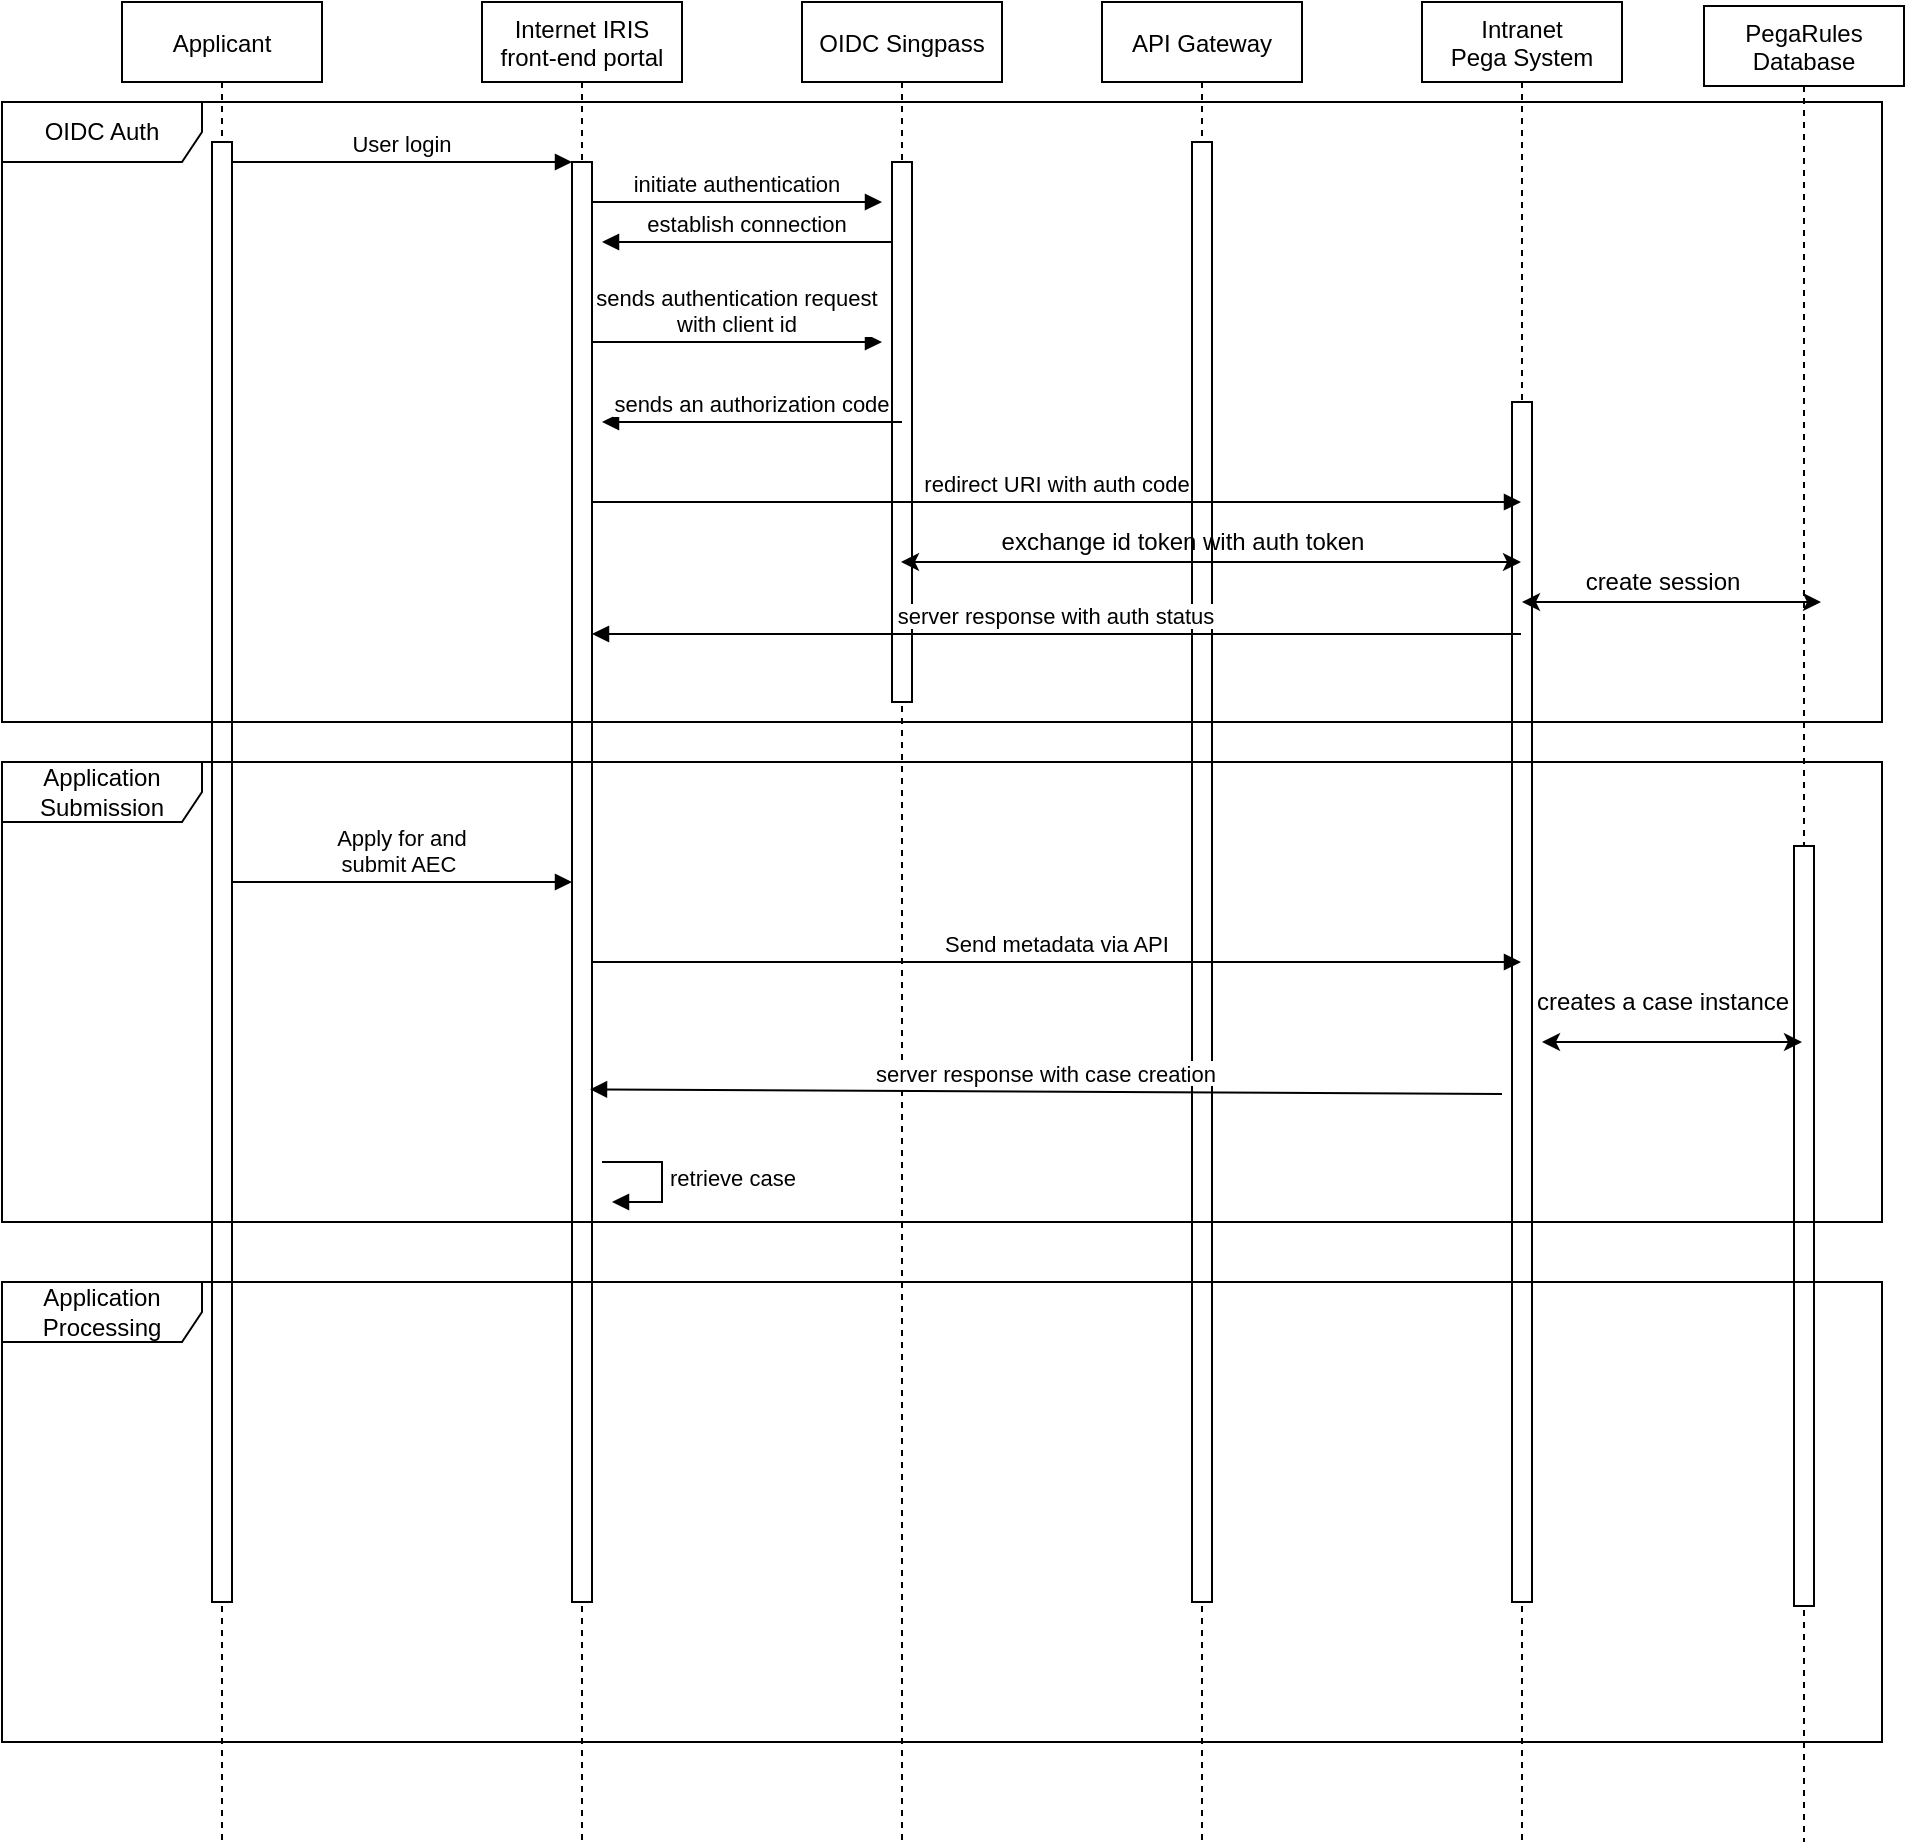 <mxfile version="20.2.6" type="github">
  <diagram id="kgpKYQtTHZ0yAKxKKP6v" name="Page-1">
    <mxGraphModel dx="868" dy="417" grid="1" gridSize="10" guides="1" tooltips="1" connect="1" arrows="1" fold="1" page="1" pageScale="1" pageWidth="850" pageHeight="1100" math="0" shadow="0">
      <root>
        <mxCell id="0" />
        <mxCell id="1" parent="0" />
        <mxCell id="3nuBFxr9cyL0pnOWT2aG-1" value="Applicant" style="shape=umlLifeline;perimeter=lifelinePerimeter;container=1;collapsible=0;recursiveResize=0;rounded=0;shadow=0;strokeWidth=1;" parent="1" vertex="1">
          <mxGeometry x="120" y="80" width="100" height="920" as="geometry" />
        </mxCell>
        <mxCell id="3nuBFxr9cyL0pnOWT2aG-2" value="" style="points=[];perimeter=orthogonalPerimeter;rounded=0;shadow=0;strokeWidth=1;" parent="3nuBFxr9cyL0pnOWT2aG-1" vertex="1">
          <mxGeometry x="45" y="70" width="10" height="730" as="geometry" />
        </mxCell>
        <mxCell id="3nuBFxr9cyL0pnOWT2aG-5" value="Internet IRIS &#xa;front-end portal" style="shape=umlLifeline;perimeter=lifelinePerimeter;container=1;collapsible=0;recursiveResize=0;rounded=0;shadow=0;strokeWidth=1;" parent="1" vertex="1">
          <mxGeometry x="300" y="80" width="100" height="920" as="geometry" />
        </mxCell>
        <mxCell id="3nuBFxr9cyL0pnOWT2aG-6" value="" style="points=[];perimeter=orthogonalPerimeter;rounded=0;shadow=0;strokeWidth=1;" parent="3nuBFxr9cyL0pnOWT2aG-5" vertex="1">
          <mxGeometry x="45" y="80" width="10" height="720" as="geometry" />
        </mxCell>
        <mxCell id="3nuBFxr9cyL0pnOWT2aG-8" value="User login" style="verticalAlign=bottom;endArrow=block;entryX=0;entryY=0;shadow=0;strokeWidth=1;" parent="1" source="3nuBFxr9cyL0pnOWT2aG-2" target="3nuBFxr9cyL0pnOWT2aG-6" edge="1">
          <mxGeometry relative="1" as="geometry">
            <mxPoint x="275" y="160" as="sourcePoint" />
          </mxGeometry>
        </mxCell>
        <mxCell id="3nuBFxr9cyL0pnOWT2aG-9" value="establish connection" style="verticalAlign=bottom;endArrow=block;shadow=0;strokeWidth=1;" parent="1" edge="1">
          <mxGeometry relative="1" as="geometry">
            <mxPoint x="505" y="200" as="sourcePoint" />
            <mxPoint x="360" y="200" as="targetPoint" />
          </mxGeometry>
        </mxCell>
        <mxCell id="Q2Nvd-xUFt3gvs3JJhA3-1" value="API Gateway" style="shape=umlLifeline;perimeter=lifelinePerimeter;container=1;collapsible=0;recursiveResize=0;rounded=0;shadow=0;strokeWidth=1;" vertex="1" parent="1">
          <mxGeometry x="610" y="80" width="100" height="920" as="geometry" />
        </mxCell>
        <mxCell id="Q2Nvd-xUFt3gvs3JJhA3-2" value="" style="points=[];perimeter=orthogonalPerimeter;rounded=0;shadow=0;strokeWidth=1;" vertex="1" parent="Q2Nvd-xUFt3gvs3JJhA3-1">
          <mxGeometry x="45" y="70" width="10" height="730" as="geometry" />
        </mxCell>
        <mxCell id="Q2Nvd-xUFt3gvs3JJhA3-5" value="Intranet &#xa;Pega System" style="shape=umlLifeline;perimeter=lifelinePerimeter;container=1;collapsible=0;recursiveResize=0;rounded=0;shadow=0;strokeWidth=1;" vertex="1" parent="1">
          <mxGeometry x="770" y="80" width="100" height="920" as="geometry" />
        </mxCell>
        <mxCell id="Q2Nvd-xUFt3gvs3JJhA3-6" value="" style="points=[];perimeter=orthogonalPerimeter;rounded=0;shadow=0;strokeWidth=1;" vertex="1" parent="Q2Nvd-xUFt3gvs3JJhA3-5">
          <mxGeometry x="45" y="200" width="10" height="600" as="geometry" />
        </mxCell>
        <mxCell id="Q2Nvd-xUFt3gvs3JJhA3-11" value="PegaRules &#xa;Database" style="shape=umlLifeline;perimeter=lifelinePerimeter;container=1;collapsible=0;recursiveResize=0;rounded=0;shadow=0;strokeWidth=1;" vertex="1" parent="1">
          <mxGeometry x="911" y="82" width="100" height="918" as="geometry" />
        </mxCell>
        <mxCell id="Q2Nvd-xUFt3gvs3JJhA3-12" value="" style="points=[];perimeter=orthogonalPerimeter;rounded=0;shadow=0;strokeWidth=1;" vertex="1" parent="Q2Nvd-xUFt3gvs3JJhA3-11">
          <mxGeometry x="45" y="420" width="10" height="380" as="geometry" />
        </mxCell>
        <mxCell id="Q2Nvd-xUFt3gvs3JJhA3-21" value="initiate authentication" style="verticalAlign=bottom;endArrow=block;shadow=0;strokeWidth=1;" edge="1" parent="1">
          <mxGeometry relative="1" as="geometry">
            <mxPoint x="355" y="180.0" as="sourcePoint" />
            <mxPoint x="500" y="180" as="targetPoint" />
          </mxGeometry>
        </mxCell>
        <mxCell id="Q2Nvd-xUFt3gvs3JJhA3-22" value="OIDC Singpass" style="shape=umlLifeline;perimeter=lifelinePerimeter;container=1;collapsible=0;recursiveResize=0;rounded=0;shadow=0;strokeWidth=1;" vertex="1" parent="1">
          <mxGeometry x="460" y="80" width="100" height="920" as="geometry" />
        </mxCell>
        <mxCell id="Q2Nvd-xUFt3gvs3JJhA3-23" value="" style="points=[];perimeter=orthogonalPerimeter;rounded=0;shadow=0;strokeWidth=1;" vertex="1" parent="Q2Nvd-xUFt3gvs3JJhA3-22">
          <mxGeometry x="45" y="80" width="10" height="270" as="geometry" />
        </mxCell>
        <mxCell id="Q2Nvd-xUFt3gvs3JJhA3-24" value="sends authentication request &#xa;with client id" style="verticalAlign=bottom;endArrow=block;shadow=0;strokeWidth=1;" edge="1" parent="1">
          <mxGeometry relative="1" as="geometry">
            <mxPoint x="355" y="250.0" as="sourcePoint" />
            <mxPoint x="500" y="250" as="targetPoint" />
          </mxGeometry>
        </mxCell>
        <mxCell id="Q2Nvd-xUFt3gvs3JJhA3-25" value="sends an authorization code" style="verticalAlign=bottom;endArrow=block;shadow=0;strokeWidth=1;" edge="1" parent="1">
          <mxGeometry relative="1" as="geometry">
            <mxPoint x="510" y="290" as="sourcePoint" />
            <mxPoint x="360" y="290" as="targetPoint" />
          </mxGeometry>
        </mxCell>
        <mxCell id="Q2Nvd-xUFt3gvs3JJhA3-26" value="redirect URI with auth code" style="verticalAlign=bottom;endArrow=block;shadow=0;strokeWidth=1;" edge="1" parent="1" target="Q2Nvd-xUFt3gvs3JJhA3-5">
          <mxGeometry relative="1" as="geometry">
            <mxPoint x="355" y="330.0" as="sourcePoint" />
            <mxPoint x="500" y="330" as="targetPoint" />
          </mxGeometry>
        </mxCell>
        <mxCell id="Q2Nvd-xUFt3gvs3JJhA3-29" value="" style="endArrow=classic;startArrow=classic;html=1;rounded=0;" edge="1" parent="1">
          <mxGeometry width="50" height="50" relative="1" as="geometry">
            <mxPoint x="509.5" y="360" as="sourcePoint" />
            <mxPoint x="819.5" y="360" as="targetPoint" />
          </mxGeometry>
        </mxCell>
        <mxCell id="Q2Nvd-xUFt3gvs3JJhA3-30" value="exchange id token with auth token" style="text;html=1;align=center;verticalAlign=middle;resizable=0;points=[];autosize=1;strokeColor=none;fillColor=none;" vertex="1" parent="1">
          <mxGeometry x="550" y="335" width="200" height="30" as="geometry" />
        </mxCell>
        <mxCell id="Q2Nvd-xUFt3gvs3JJhA3-31" value="server response with auth status" style="verticalAlign=bottom;endArrow=block;shadow=0;strokeWidth=1;entryX=1;entryY=0.572;entryDx=0;entryDy=0;entryPerimeter=0;" edge="1" parent="1">
          <mxGeometry relative="1" as="geometry">
            <mxPoint x="819.5" y="396" as="sourcePoint" />
            <mxPoint x="355" y="396" as="targetPoint" />
          </mxGeometry>
        </mxCell>
        <mxCell id="Q2Nvd-xUFt3gvs3JJhA3-32" value="Apply for and &#xa;submit AEC " style="verticalAlign=bottom;endArrow=block;entryX=0;entryY=0;shadow=0;strokeWidth=1;" edge="1" parent="1">
          <mxGeometry relative="1" as="geometry">
            <mxPoint x="175" y="520.0" as="sourcePoint" />
            <mxPoint x="345" y="520.0" as="targetPoint" />
          </mxGeometry>
        </mxCell>
        <mxCell id="Q2Nvd-xUFt3gvs3JJhA3-33" value="Send metadata via API" style="verticalAlign=bottom;endArrow=block;shadow=0;strokeWidth=1;" edge="1" parent="1">
          <mxGeometry relative="1" as="geometry">
            <mxPoint x="355" y="560.0" as="sourcePoint" />
            <mxPoint x="819.5" y="560.0" as="targetPoint" />
          </mxGeometry>
        </mxCell>
        <mxCell id="Q2Nvd-xUFt3gvs3JJhA3-35" value="" style="endArrow=classic;startArrow=classic;html=1;rounded=0;" edge="1" parent="1">
          <mxGeometry width="50" height="50" relative="1" as="geometry">
            <mxPoint x="830" y="600" as="sourcePoint" />
            <mxPoint x="960" y="600" as="targetPoint" />
          </mxGeometry>
        </mxCell>
        <mxCell id="Q2Nvd-xUFt3gvs3JJhA3-36" value="creates a case instance" style="text;html=1;align=center;verticalAlign=middle;resizable=0;points=[];autosize=1;strokeColor=none;fillColor=none;" vertex="1" parent="1">
          <mxGeometry x="815" y="565" width="150" height="30" as="geometry" />
        </mxCell>
        <mxCell id="Q2Nvd-xUFt3gvs3JJhA3-37" value="server response with case creation" style="verticalAlign=bottom;endArrow=block;shadow=0;strokeWidth=1;entryX=0.9;entryY=0.644;entryDx=0;entryDy=0;entryPerimeter=0;" edge="1" parent="1" target="3nuBFxr9cyL0pnOWT2aG-6">
          <mxGeometry relative="1" as="geometry">
            <mxPoint x="810" y="626" as="sourcePoint" />
            <mxPoint x="365" y="626" as="targetPoint" />
          </mxGeometry>
        </mxCell>
        <mxCell id="Q2Nvd-xUFt3gvs3JJhA3-39" value="retrieve case" style="edgeStyle=orthogonalEdgeStyle;html=1;align=left;spacingLeft=2;endArrow=block;rounded=0;entryX=1;entryY=0;" edge="1" parent="1">
          <mxGeometry relative="1" as="geometry">
            <mxPoint x="360" y="660" as="sourcePoint" />
            <Array as="points">
              <mxPoint x="390" y="660" />
            </Array>
            <mxPoint x="365" y="680" as="targetPoint" />
          </mxGeometry>
        </mxCell>
        <mxCell id="Q2Nvd-xUFt3gvs3JJhA3-40" value="OIDC Auth" style="shape=umlFrame;whiteSpace=wrap;html=1;width=100;height=30;" vertex="1" parent="1">
          <mxGeometry x="60" y="130" width="940" height="310" as="geometry" />
        </mxCell>
        <mxCell id="Q2Nvd-xUFt3gvs3JJhA3-42" value="" style="endArrow=classic;startArrow=classic;html=1;rounded=0;" edge="1" parent="1">
          <mxGeometry width="50" height="50" relative="1" as="geometry">
            <mxPoint x="820" y="380" as="sourcePoint" />
            <mxPoint x="969.5" y="380" as="targetPoint" />
          </mxGeometry>
        </mxCell>
        <mxCell id="Q2Nvd-xUFt3gvs3JJhA3-43" value="create session" style="text;html=1;align=center;verticalAlign=middle;resizable=0;points=[];autosize=1;strokeColor=none;fillColor=none;" vertex="1" parent="1">
          <mxGeometry x="840" y="355" width="100" height="30" as="geometry" />
        </mxCell>
        <mxCell id="Q2Nvd-xUFt3gvs3JJhA3-44" value="Application&lt;br&gt;Submission" style="shape=umlFrame;whiteSpace=wrap;html=1;width=100;height=30;" vertex="1" parent="1">
          <mxGeometry x="60" y="460" width="940" height="230" as="geometry" />
        </mxCell>
        <mxCell id="Q2Nvd-xUFt3gvs3JJhA3-45" value="Application&lt;br&gt;Processing" style="shape=umlFrame;whiteSpace=wrap;html=1;width=100;height=30;" vertex="1" parent="1">
          <mxGeometry x="60" y="720" width="940" height="230" as="geometry" />
        </mxCell>
      </root>
    </mxGraphModel>
  </diagram>
</mxfile>
